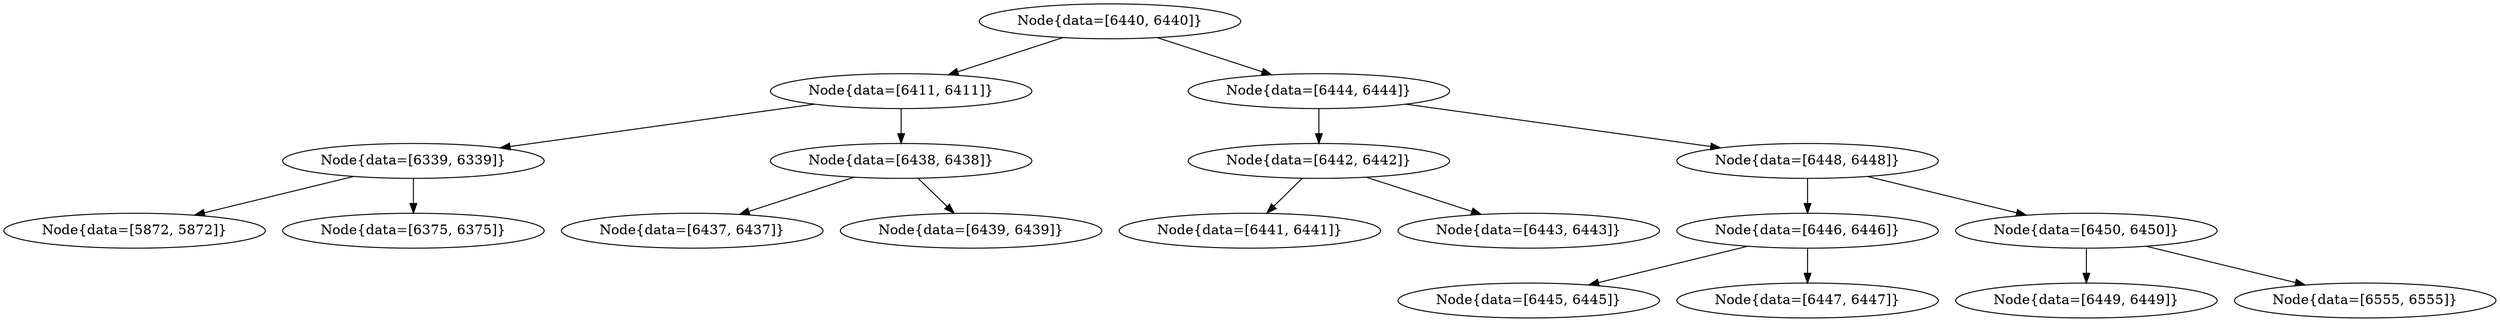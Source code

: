 digraph G{
779741463 [label="Node{data=[6440, 6440]}"]
779741463 -> 720089269
720089269 [label="Node{data=[6411, 6411]}"]
720089269 -> 1254319434
1254319434 [label="Node{data=[6339, 6339]}"]
1254319434 -> 2024214793
2024214793 [label="Node{data=[5872, 5872]}"]
1254319434 -> 427257435
427257435 [label="Node{data=[6375, 6375]}"]
720089269 -> 1861098456
1861098456 [label="Node{data=[6438, 6438]}"]
1861098456 -> 1071045242
1071045242 [label="Node{data=[6437, 6437]}"]
1861098456 -> 2134485968
2134485968 [label="Node{data=[6439, 6439]}"]
779741463 -> 1570637786
1570637786 [label="Node{data=[6444, 6444]}"]
1570637786 -> 1127278442
1127278442 [label="Node{data=[6442, 6442]}"]
1127278442 -> 1253896316
1253896316 [label="Node{data=[6441, 6441]}"]
1127278442 -> 2028582352
2028582352 [label="Node{data=[6443, 6443]}"]
1570637786 -> 1441058240
1441058240 [label="Node{data=[6448, 6448]}"]
1441058240 -> 296446881
296446881 [label="Node{data=[6446, 6446]}"]
296446881 -> 1010390776
1010390776 [label="Node{data=[6445, 6445]}"]
296446881 -> 155919258
155919258 [label="Node{data=[6447, 6447]}"]
1441058240 -> 2050123198
2050123198 [label="Node{data=[6450, 6450]}"]
2050123198 -> 806285114
806285114 [label="Node{data=[6449, 6449]}"]
2050123198 -> 1182200149
1182200149 [label="Node{data=[6555, 6555]}"]
}